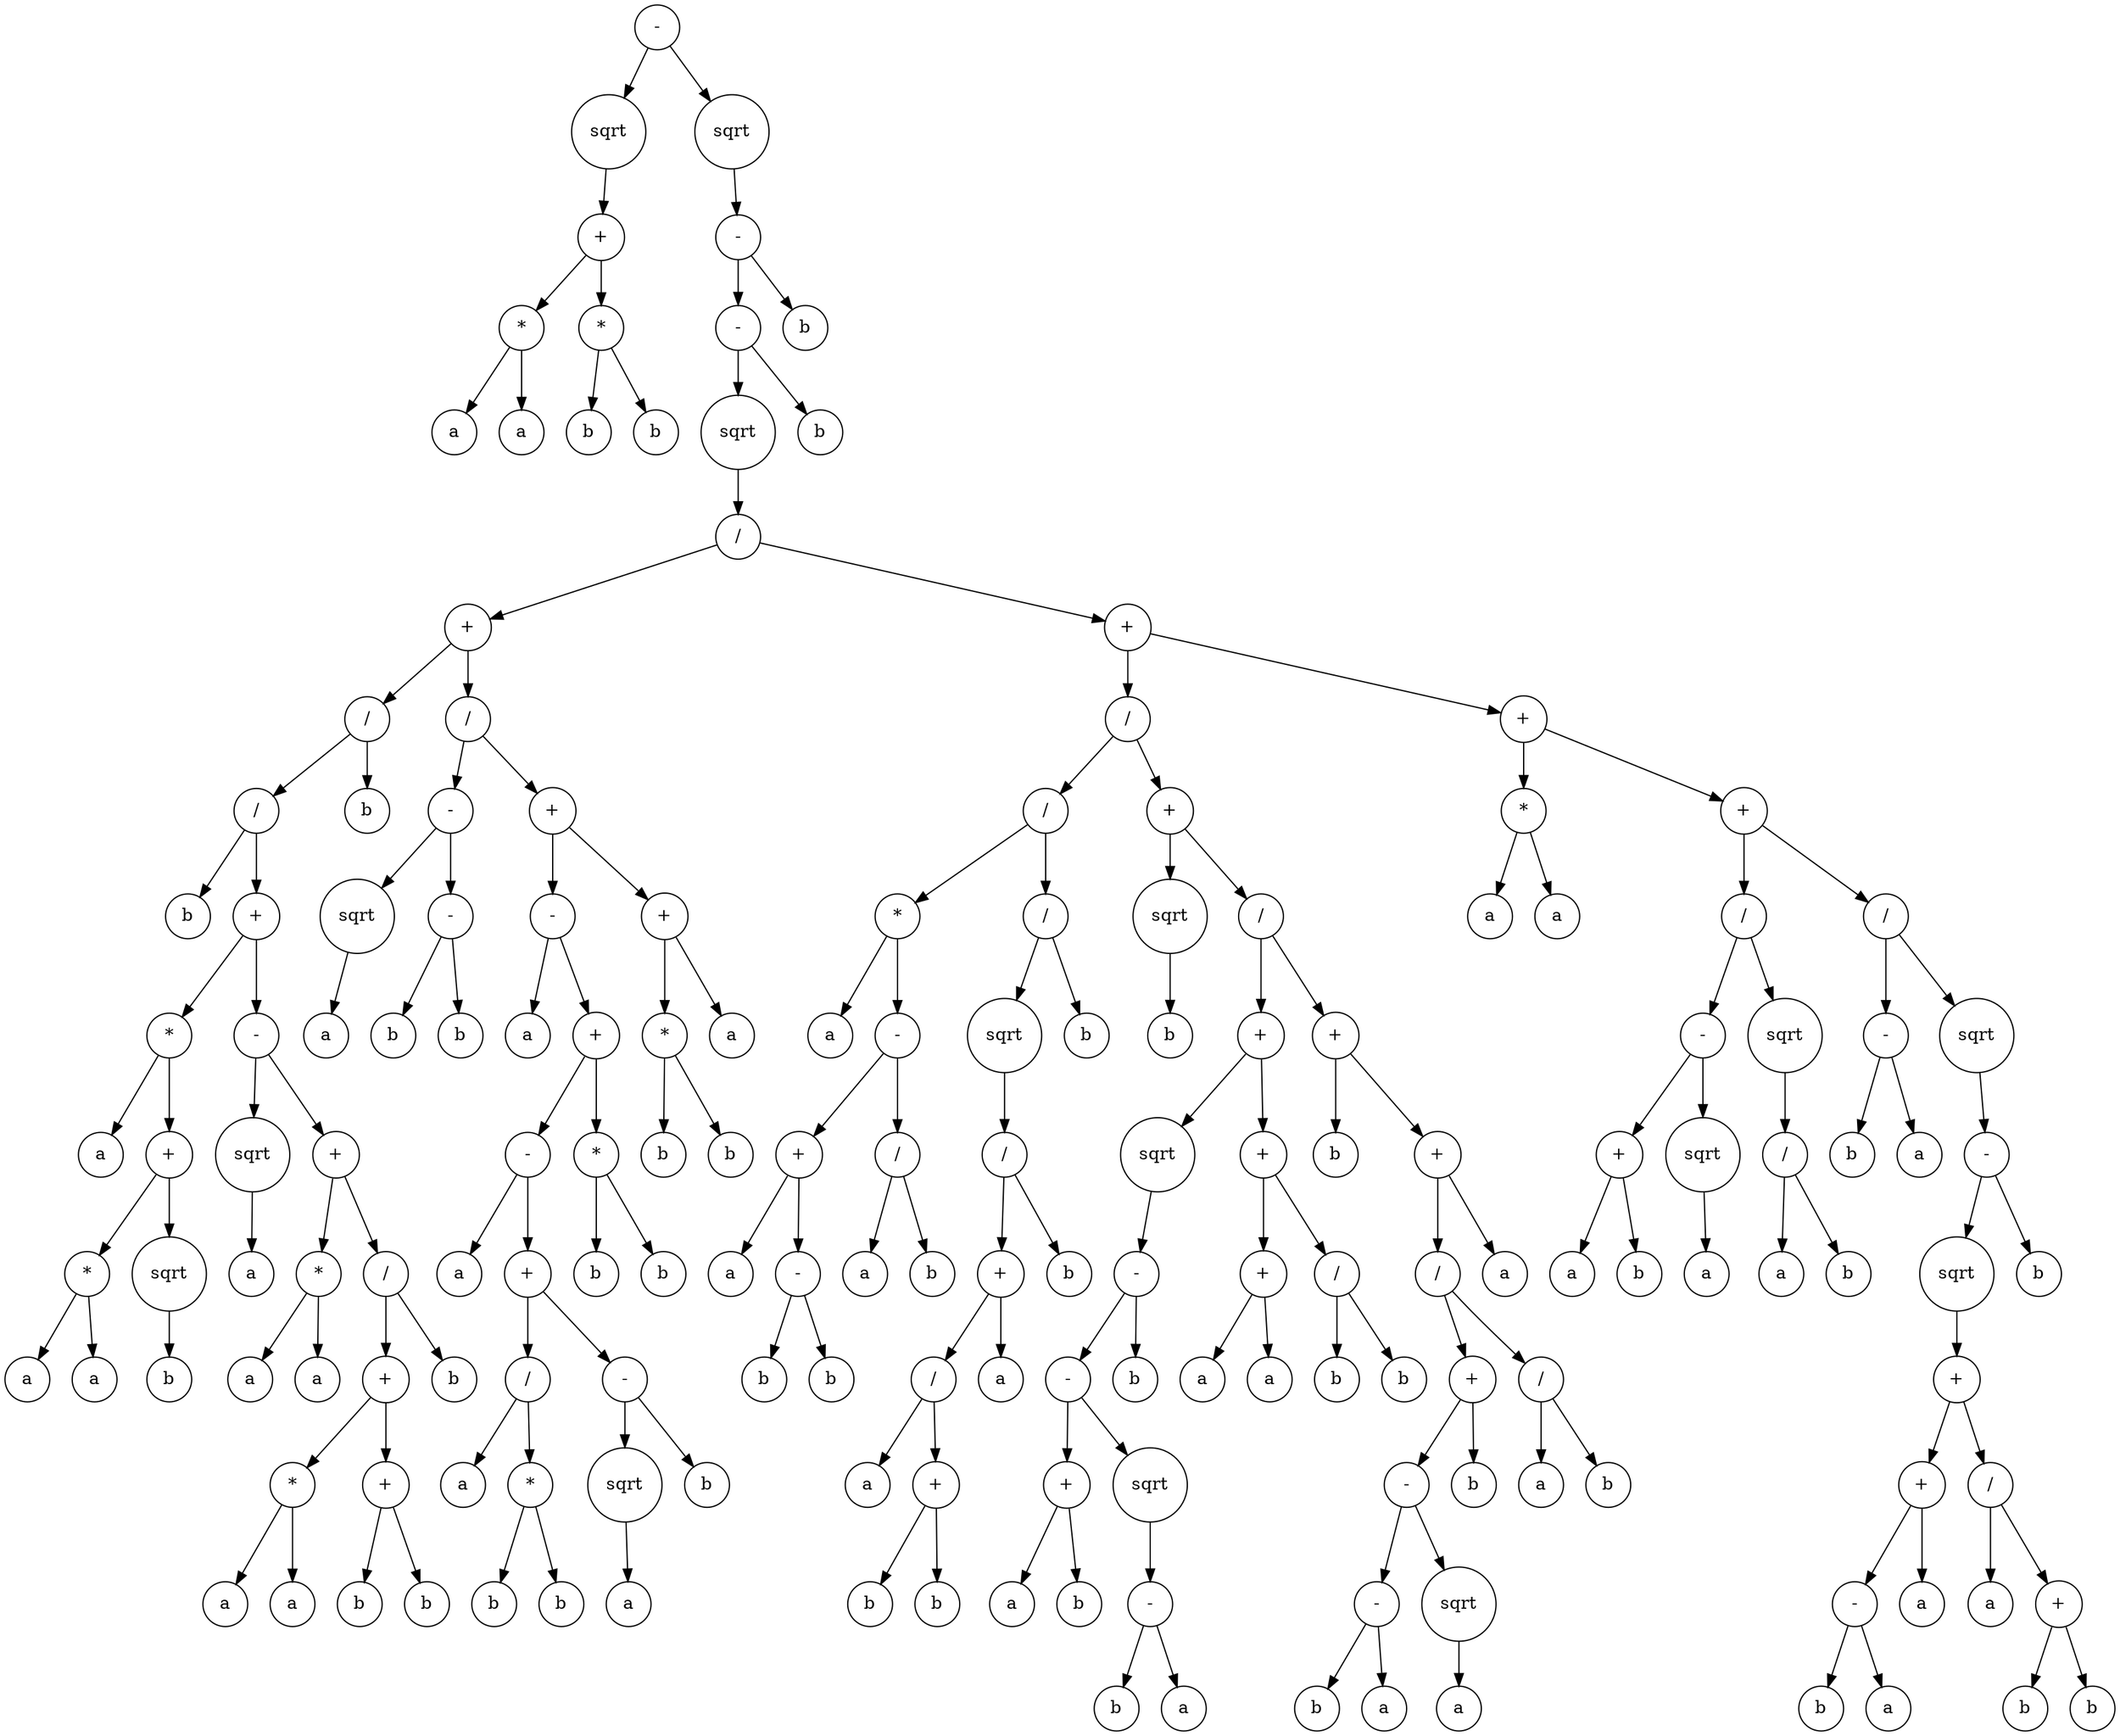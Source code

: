digraph g {
graph [ordering=out];
node [shape=circle];
n[label = "-"];
n0[label = "sqrt"];
n00[label = "+"];
n000[label = "*"];
n0000[label = "a"];
n000 -> n0000;
n0001[label = "a"];
n000 -> n0001;
n00 -> n000;
n001[label = "*"];
n0010[label = "b"];
n001 -> n0010;
n0011[label = "b"];
n001 -> n0011;
n00 -> n001;
n0 -> n00;
n -> n0;
n1[label = "sqrt"];
n10[label = "-"];
n100[label = "-"];
n1000[label = "sqrt"];
n10000[label = "/"];
n100000[label = "+"];
n1000000[label = "/"];
n10000000[label = "/"];
n100000000[label = "b"];
n10000000 -> n100000000;
n100000001[label = "+"];
n1000000010[label = "*"];
n10000000100[label = "a"];
n1000000010 -> n10000000100;
n10000000101[label = "+"];
n100000001010[label = "*"];
n1000000010100[label = "a"];
n100000001010 -> n1000000010100;
n1000000010101[label = "a"];
n100000001010 -> n1000000010101;
n10000000101 -> n100000001010;
n100000001011[label = "sqrt"];
n1000000010110[label = "b"];
n100000001011 -> n1000000010110;
n10000000101 -> n100000001011;
n1000000010 -> n10000000101;
n100000001 -> n1000000010;
n1000000011[label = "-"];
n10000000110[label = "sqrt"];
n100000001100[label = "a"];
n10000000110 -> n100000001100;
n1000000011 -> n10000000110;
n10000000111[label = "+"];
n100000001110[label = "*"];
n1000000011100[label = "a"];
n100000001110 -> n1000000011100;
n1000000011101[label = "a"];
n100000001110 -> n1000000011101;
n10000000111 -> n100000001110;
n100000001111[label = "/"];
n1000000011110[label = "+"];
n10000000111100[label = "*"];
n100000001111000[label = "a"];
n10000000111100 -> n100000001111000;
n100000001111001[label = "a"];
n10000000111100 -> n100000001111001;
n1000000011110 -> n10000000111100;
n10000000111101[label = "+"];
n100000001111010[label = "b"];
n10000000111101 -> n100000001111010;
n100000001111011[label = "b"];
n10000000111101 -> n100000001111011;
n1000000011110 -> n10000000111101;
n100000001111 -> n1000000011110;
n1000000011111[label = "b"];
n100000001111 -> n1000000011111;
n10000000111 -> n100000001111;
n1000000011 -> n10000000111;
n100000001 -> n1000000011;
n10000000 -> n100000001;
n1000000 -> n10000000;
n10000001[label = "b"];
n1000000 -> n10000001;
n100000 -> n1000000;
n1000001[label = "/"];
n10000010[label = "-"];
n100000100[label = "sqrt"];
n1000001000[label = "a"];
n100000100 -> n1000001000;
n10000010 -> n100000100;
n100000101[label = "-"];
n1000001010[label = "b"];
n100000101 -> n1000001010;
n1000001011[label = "b"];
n100000101 -> n1000001011;
n10000010 -> n100000101;
n1000001 -> n10000010;
n10000011[label = "+"];
n100000110[label = "-"];
n1000001100[label = "a"];
n100000110 -> n1000001100;
n1000001101[label = "+"];
n10000011010[label = "-"];
n100000110100[label = "a"];
n10000011010 -> n100000110100;
n100000110101[label = "+"];
n1000001101010[label = "/"];
n10000011010100[label = "a"];
n1000001101010 -> n10000011010100;
n10000011010101[label = "*"];
n100000110101010[label = "b"];
n10000011010101 -> n100000110101010;
n100000110101011[label = "b"];
n10000011010101 -> n100000110101011;
n1000001101010 -> n10000011010101;
n100000110101 -> n1000001101010;
n1000001101011[label = "-"];
n10000011010110[label = "sqrt"];
n100000110101100[label = "a"];
n10000011010110 -> n100000110101100;
n1000001101011 -> n10000011010110;
n10000011010111[label = "b"];
n1000001101011 -> n10000011010111;
n100000110101 -> n1000001101011;
n10000011010 -> n100000110101;
n1000001101 -> n10000011010;
n10000011011[label = "*"];
n100000110110[label = "b"];
n10000011011 -> n100000110110;
n100000110111[label = "b"];
n10000011011 -> n100000110111;
n1000001101 -> n10000011011;
n100000110 -> n1000001101;
n10000011 -> n100000110;
n100000111[label = "+"];
n1000001110[label = "*"];
n10000011100[label = "b"];
n1000001110 -> n10000011100;
n10000011101[label = "b"];
n1000001110 -> n10000011101;
n100000111 -> n1000001110;
n1000001111[label = "a"];
n100000111 -> n1000001111;
n10000011 -> n100000111;
n1000001 -> n10000011;
n100000 -> n1000001;
n10000 -> n100000;
n100001[label = "+"];
n1000010[label = "/"];
n10000100[label = "/"];
n100001000[label = "*"];
n1000010000[label = "a"];
n100001000 -> n1000010000;
n1000010001[label = "-"];
n10000100010[label = "+"];
n100001000100[label = "a"];
n10000100010 -> n100001000100;
n100001000101[label = "-"];
n1000010001010[label = "b"];
n100001000101 -> n1000010001010;
n1000010001011[label = "b"];
n100001000101 -> n1000010001011;
n10000100010 -> n100001000101;
n1000010001 -> n10000100010;
n10000100011[label = "/"];
n100001000110[label = "a"];
n10000100011 -> n100001000110;
n100001000111[label = "b"];
n10000100011 -> n100001000111;
n1000010001 -> n10000100011;
n100001000 -> n1000010001;
n10000100 -> n100001000;
n100001001[label = "/"];
n1000010010[label = "sqrt"];
n10000100100[label = "/"];
n100001001000[label = "+"];
n1000010010000[label = "/"];
n10000100100000[label = "a"];
n1000010010000 -> n10000100100000;
n10000100100001[label = "+"];
n100001001000010[label = "b"];
n10000100100001 -> n100001001000010;
n100001001000011[label = "b"];
n10000100100001 -> n100001001000011;
n1000010010000 -> n10000100100001;
n100001001000 -> n1000010010000;
n1000010010001[label = "a"];
n100001001000 -> n1000010010001;
n10000100100 -> n100001001000;
n100001001001[label = "b"];
n10000100100 -> n100001001001;
n1000010010 -> n10000100100;
n100001001 -> n1000010010;
n1000010011[label = "b"];
n100001001 -> n1000010011;
n10000100 -> n100001001;
n1000010 -> n10000100;
n10000101[label = "+"];
n100001010[label = "sqrt"];
n1000010100[label = "b"];
n100001010 -> n1000010100;
n10000101 -> n100001010;
n100001011[label = "/"];
n1000010110[label = "+"];
n10000101100[label = "sqrt"];
n100001011000[label = "-"];
n1000010110000[label = "-"];
n10000101100000[label = "+"];
n100001011000000[label = "a"];
n10000101100000 -> n100001011000000;
n100001011000001[label = "b"];
n10000101100000 -> n100001011000001;
n1000010110000 -> n10000101100000;
n10000101100001[label = "sqrt"];
n100001011000010[label = "-"];
n1000010110000100[label = "b"];
n100001011000010 -> n1000010110000100;
n1000010110000101[label = "a"];
n100001011000010 -> n1000010110000101;
n10000101100001 -> n100001011000010;
n1000010110000 -> n10000101100001;
n100001011000 -> n1000010110000;
n1000010110001[label = "b"];
n100001011000 -> n1000010110001;
n10000101100 -> n100001011000;
n1000010110 -> n10000101100;
n10000101101[label = "+"];
n100001011010[label = "+"];
n1000010110100[label = "a"];
n100001011010 -> n1000010110100;
n1000010110101[label = "a"];
n100001011010 -> n1000010110101;
n10000101101 -> n100001011010;
n100001011011[label = "/"];
n1000010110110[label = "b"];
n100001011011 -> n1000010110110;
n1000010110111[label = "b"];
n100001011011 -> n1000010110111;
n10000101101 -> n100001011011;
n1000010110 -> n10000101101;
n100001011 -> n1000010110;
n1000010111[label = "+"];
n10000101110[label = "b"];
n1000010111 -> n10000101110;
n10000101111[label = "+"];
n100001011110[label = "/"];
n1000010111100[label = "+"];
n10000101111000[label = "-"];
n100001011110000[label = "-"];
n1000010111100000[label = "b"];
n100001011110000 -> n1000010111100000;
n1000010111100001[label = "a"];
n100001011110000 -> n1000010111100001;
n10000101111000 -> n100001011110000;
n100001011110001[label = "sqrt"];
n1000010111100010[label = "a"];
n100001011110001 -> n1000010111100010;
n10000101111000 -> n100001011110001;
n1000010111100 -> n10000101111000;
n10000101111001[label = "b"];
n1000010111100 -> n10000101111001;
n100001011110 -> n1000010111100;
n1000010111101[label = "/"];
n10000101111010[label = "a"];
n1000010111101 -> n10000101111010;
n10000101111011[label = "b"];
n1000010111101 -> n10000101111011;
n100001011110 -> n1000010111101;
n10000101111 -> n100001011110;
n100001011111[label = "a"];
n10000101111 -> n100001011111;
n1000010111 -> n10000101111;
n100001011 -> n1000010111;
n10000101 -> n100001011;
n1000010 -> n10000101;
n100001 -> n1000010;
n1000011[label = "+"];
n10000110[label = "*"];
n100001100[label = "a"];
n10000110 -> n100001100;
n100001101[label = "a"];
n10000110 -> n100001101;
n1000011 -> n10000110;
n10000111[label = "+"];
n100001110[label = "/"];
n1000011100[label = "-"];
n10000111000[label = "+"];
n100001110000[label = "a"];
n10000111000 -> n100001110000;
n100001110001[label = "b"];
n10000111000 -> n100001110001;
n1000011100 -> n10000111000;
n10000111001[label = "sqrt"];
n100001110010[label = "a"];
n10000111001 -> n100001110010;
n1000011100 -> n10000111001;
n100001110 -> n1000011100;
n1000011101[label = "sqrt"];
n10000111010[label = "/"];
n100001110100[label = "a"];
n10000111010 -> n100001110100;
n100001110101[label = "b"];
n10000111010 -> n100001110101;
n1000011101 -> n10000111010;
n100001110 -> n1000011101;
n10000111 -> n100001110;
n100001111[label = "/"];
n1000011110[label = "-"];
n10000111100[label = "b"];
n1000011110 -> n10000111100;
n10000111101[label = "a"];
n1000011110 -> n10000111101;
n100001111 -> n1000011110;
n1000011111[label = "sqrt"];
n10000111110[label = "-"];
n100001111100[label = "sqrt"];
n1000011111000[label = "+"];
n10000111110000[label = "+"];
n100001111100000[label = "-"];
n1000011111000000[label = "b"];
n100001111100000 -> n1000011111000000;
n1000011111000001[label = "a"];
n100001111100000 -> n1000011111000001;
n10000111110000 -> n100001111100000;
n100001111100001[label = "a"];
n10000111110000 -> n100001111100001;
n1000011111000 -> n10000111110000;
n10000111110001[label = "/"];
n100001111100010[label = "a"];
n10000111110001 -> n100001111100010;
n100001111100011[label = "+"];
n1000011111000110[label = "b"];
n100001111100011 -> n1000011111000110;
n1000011111000111[label = "b"];
n100001111100011 -> n1000011111000111;
n10000111110001 -> n100001111100011;
n1000011111000 -> n10000111110001;
n100001111100 -> n1000011111000;
n10000111110 -> n100001111100;
n100001111101[label = "b"];
n10000111110 -> n100001111101;
n1000011111 -> n10000111110;
n100001111 -> n1000011111;
n10000111 -> n100001111;
n1000011 -> n10000111;
n100001 -> n1000011;
n10000 -> n100001;
n1000 -> n10000;
n100 -> n1000;
n1001[label = "b"];
n100 -> n1001;
n10 -> n100;
n101[label = "b"];
n10 -> n101;
n1 -> n10;
n -> n1;
}
